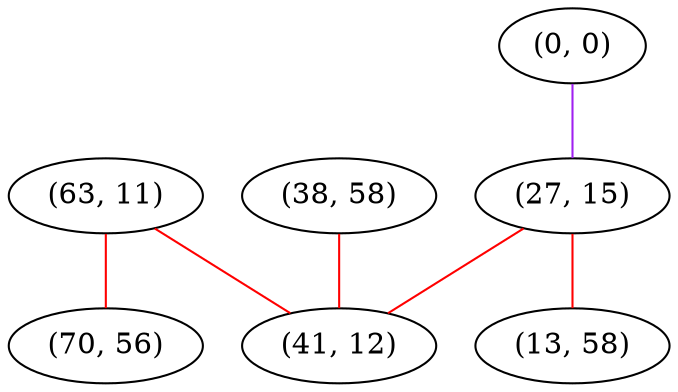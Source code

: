 graph "" {
"(63, 11)";
"(0, 0)";
"(27, 15)";
"(13, 58)";
"(70, 56)";
"(38, 58)";
"(41, 12)";
"(63, 11)" -- "(70, 56)"  [color=red, key=0, weight=1];
"(63, 11)" -- "(41, 12)"  [color=red, key=0, weight=1];
"(0, 0)" -- "(27, 15)"  [color=purple, key=0, weight=4];
"(27, 15)" -- "(13, 58)"  [color=red, key=0, weight=1];
"(27, 15)" -- "(41, 12)"  [color=red, key=0, weight=1];
"(38, 58)" -- "(41, 12)"  [color=red, key=0, weight=1];
}
